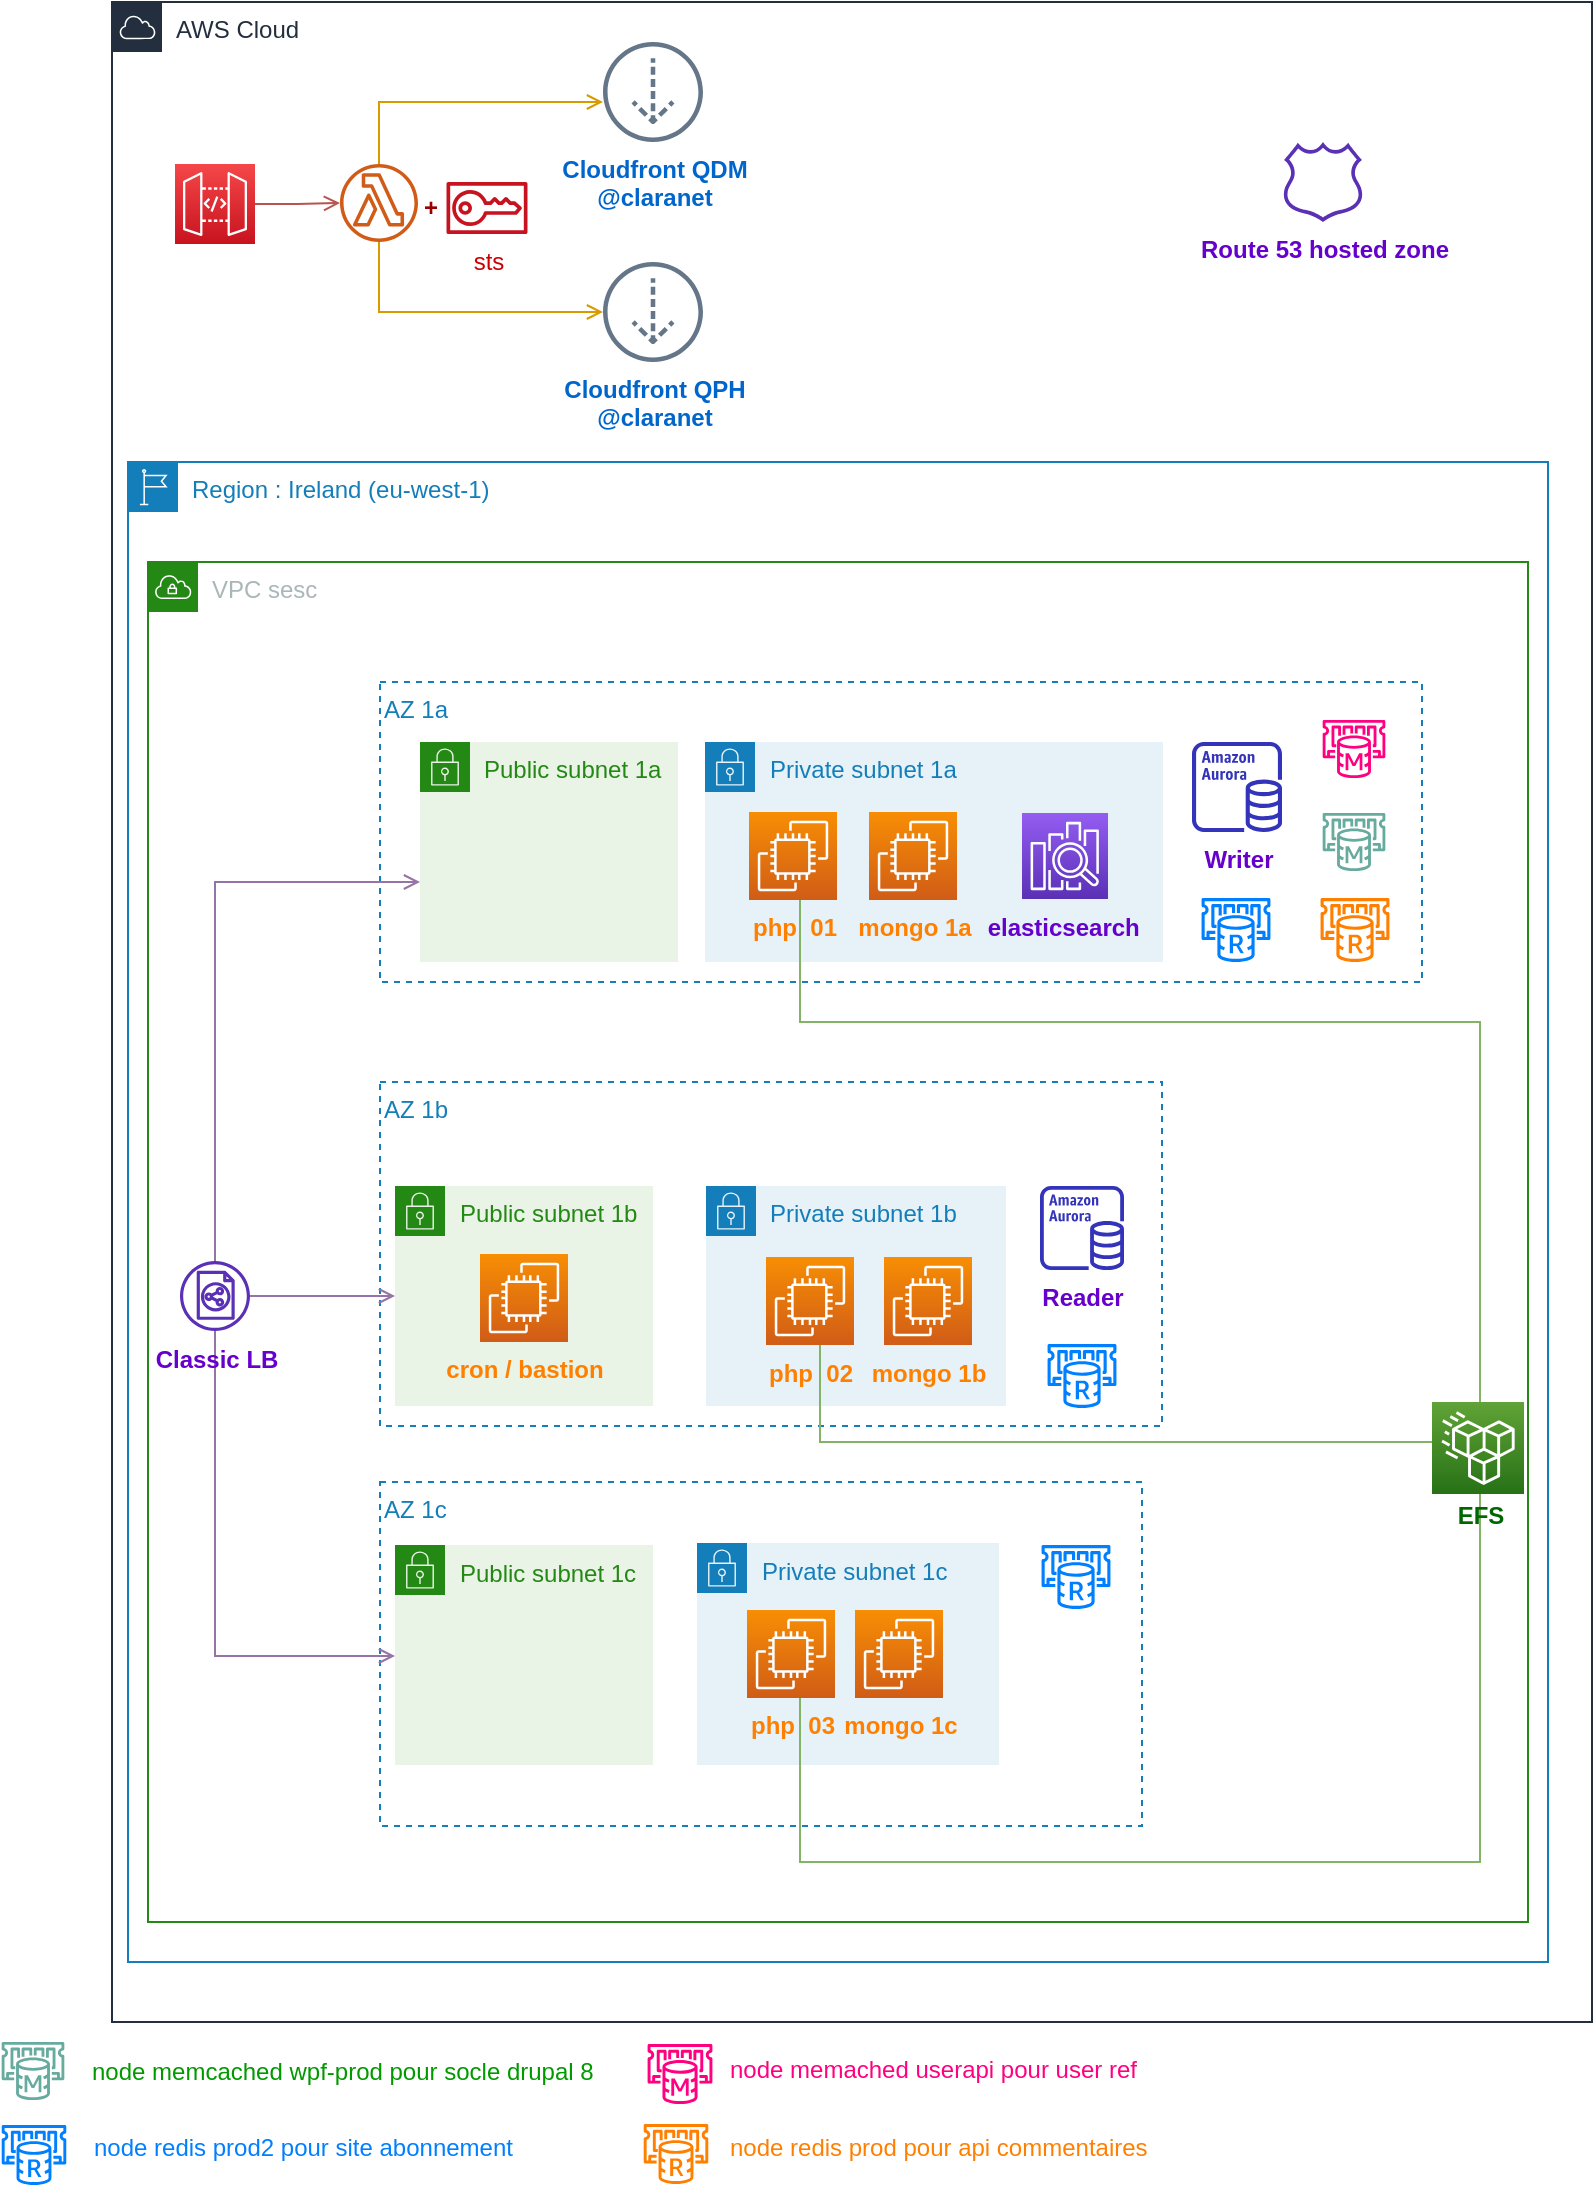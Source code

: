 <mxfile version="12.2.2" type="github" pages="1">
  <diagram id="4uRVFsyQm0KmxqMWwmNr" name="Page-1">
    <mxGraphModel dx="768" dy="412" grid="1" gridSize="10" guides="1" tooltips="1" connect="1" arrows="1" fold="1" page="1" pageScale="1" pageWidth="827" pageHeight="1169" math="0" shadow="0">
      <root>
        <mxCell id="0"/>
        <mxCell id="N2LqG0-nj7z7RjuAbN2V-1" value="region network" parent="0"/>
        <mxCell id="8aeaqcqeNkye2ldPFs5D-2" value="Region : Ireland (eu-west-1)" style="points=[[0,0],[0.25,0],[0.5,0],[0.75,0],[1,0],[1,0.25],[1,0.5],[1,0.75],[1,1],[0.75,1],[0.5,1],[0.25,1],[0,1],[0,0.75],[0,0.5],[0,0.25]];outlineConnect=0;gradientColor=none;html=1;whiteSpace=wrap;fontSize=12;fontStyle=0;shape=mxgraph.aws4.group;grIcon=mxgraph.aws4.group_region;strokeColor=#147EBA;fillColor=none;verticalAlign=top;align=left;spacingLeft=30;fontColor=#147EBA;dashed=0;" parent="N2LqG0-nj7z7RjuAbN2V-1" vertex="1">
          <mxGeometry x="84" y="250" width="710" height="750" as="geometry"/>
        </mxCell>
        <mxCell id="8aeaqcqeNkye2ldPFs5D-1" value="AWS Cloud" style="points=[[0,0],[0.25,0],[0.5,0],[0.75,0],[1,0],[1,0.25],[1,0.5],[1,0.75],[1,1],[0.75,1],[0.5,1],[0.25,1],[0,1],[0,0.75],[0,0.5],[0,0.25]];outlineConnect=0;gradientColor=none;html=1;whiteSpace=wrap;fontSize=12;fontStyle=0;shape=mxgraph.aws4.group;grIcon=mxgraph.aws4.group_aws_cloud;strokeColor=#232F3E;fillColor=none;verticalAlign=top;align=left;spacingLeft=30;fontColor=#232F3E;dashed=0;" parent="N2LqG0-nj7z7RjuAbN2V-1" vertex="1">
          <mxGeometry x="76" y="20" width="740" height="1010" as="geometry"/>
        </mxCell>
        <mxCell id="0vmh4POg4geOitYVOq-g-2" value="&lt;font color=&quot;#007fff&quot;&gt;node redis prod2 pour site abonnement&lt;/font&gt;" style="text;html=1;strokeColor=none;fillColor=none;align=left;verticalAlign=middle;whiteSpace=wrap;rounded=0;" vertex="1" parent="N2LqG0-nj7z7RjuAbN2V-1">
          <mxGeometry x="65" y="1082.5" width="230" height="20" as="geometry"/>
        </mxCell>
        <mxCell id="0vmh4POg4geOitYVOq-g-8" value="&lt;font color=&quot;#ff0080&quot;&gt;node memached userapi pour user ref&lt;/font&gt;" style="text;html=1;strokeColor=none;fillColor=none;align=left;verticalAlign=middle;whiteSpace=wrap;rounded=0;" vertex="1" parent="N2LqG0-nj7z7RjuAbN2V-1">
          <mxGeometry x="383" y="1044" width="237" height="20" as="geometry"/>
        </mxCell>
        <mxCell id="0vmh4POg4geOitYVOq-g-10" value="&lt;font color=&quot;#ff8000&quot;&gt;node redis prod pour api commentaires&lt;/font&gt;" style="text;html=1;strokeColor=none;fillColor=none;align=left;verticalAlign=middle;whiteSpace=wrap;rounded=0;" vertex="1" parent="N2LqG0-nj7z7RjuAbN2V-1">
          <mxGeometry x="383" y="1083" width="217" height="20" as="geometry"/>
        </mxCell>
        <mxCell id="1" value="vpc network" parent="0"/>
        <mxCell id="8aeaqcqeNkye2ldPFs5D-8" value="VPC sesc" style="points=[[0,0],[0.25,0],[0.5,0],[0.75,0],[1,0],[1,0.25],[1,0.5],[1,0.75],[1,1],[0.75,1],[0.5,1],[0.25,1],[0,1],[0,0.75],[0,0.5],[0,0.25]];outlineConnect=0;gradientColor=none;html=1;whiteSpace=wrap;fontSize=12;fontStyle=0;shape=mxgraph.aws4.group;grIcon=mxgraph.aws4.group_vpc;strokeColor=#248814;fillColor=none;verticalAlign=top;align=left;spacingLeft=30;fontColor=#AAB7B8;dashed=0;" parent="1" vertex="1">
          <mxGeometry x="94" y="300" width="690" height="680" as="geometry"/>
        </mxCell>
        <mxCell id="N2LqG0-nj7z7RjuAbN2V-2" value="network view" parent="0" visible="0"/>
        <mxCell id="8aeaqcqeNkye2ldPFs5D-28" value="" style="group" parent="N2LqG0-nj7z7RjuAbN2V-2" vertex="1" connectable="0">
          <mxGeometry x="180" y="330" width="588" height="490" as="geometry"/>
        </mxCell>
        <mxCell id="8aeaqcqeNkye2ldPFs5D-5" value="Availability Zone 1a" style="fillColor=none;strokeColor=#147EBA;dashed=1;verticalAlign=top;fontStyle=0;fontColor=#147EBA;" parent="8aeaqcqeNkye2ldPFs5D-28" vertex="1">
          <mxGeometry width="588" height="140" as="geometry"/>
        </mxCell>
        <mxCell id="8aeaqcqeNkye2ldPFs5D-10" value="Availability Zone 1b" style="fillColor=none;strokeColor=#147EBA;dashed=1;verticalAlign=top;fontStyle=0;fontColor=#147EBA;" parent="8aeaqcqeNkye2ldPFs5D-28" vertex="1">
          <mxGeometry y="180" width="588" height="140" as="geometry"/>
        </mxCell>
        <mxCell id="8aeaqcqeNkye2ldPFs5D-11" value="Availability Zone 1c" style="fillColor=none;strokeColor=#147EBA;dashed=1;verticalAlign=top;fontStyle=0;fontColor=#147EBA;" parent="8aeaqcqeNkye2ldPFs5D-28" vertex="1">
          <mxGeometry y="350" width="588" height="140" as="geometry"/>
        </mxCell>
        <mxCell id="8aeaqcqeNkye2ldPFs5D-12" value="Public subnet 1a&amp;nbsp;&lt;br&gt;&lt;br&gt;10.133.64.0/26" style="points=[[0,0],[0.25,0],[0.5,0],[0.75,0],[1,0],[1,0.25],[1,0.5],[1,0.75],[1,1],[0.75,1],[0.5,1],[0.25,1],[0,1],[0,0.75],[0,0.5],[0,0.25]];outlineConnect=0;gradientColor=none;html=1;whiteSpace=wrap;fontSize=12;fontStyle=0;shape=mxgraph.aws4.group;grIcon=mxgraph.aws4.group_security_group;grStroke=0;strokeColor=#248814;fillColor=#E9F3E6;verticalAlign=top;align=left;spacingLeft=30;fontColor=#248814;dashed=0;" parent="8aeaqcqeNkye2ldPFs5D-28" vertex="1">
          <mxGeometry x="18.667" y="13" width="214.667" height="115" as="geometry"/>
        </mxCell>
        <mxCell id="8aeaqcqeNkye2ldPFs5D-13" value="Public subnet 1b&lt;br&gt;&lt;br&gt;10.133.64.64/26" style="points=[[0,0],[0.25,0],[0.5,0],[0.75,0],[1,0],[1,0.25],[1,0.5],[1,0.75],[1,1],[0.75,1],[0.5,1],[0.25,1],[0,1],[0,0.75],[0,0.5],[0,0.25]];outlineConnect=0;gradientColor=none;html=1;whiteSpace=wrap;fontSize=12;fontStyle=0;shape=mxgraph.aws4.group;grIcon=mxgraph.aws4.group_security_group;grStroke=0;strokeColor=#248814;fillColor=#E9F3E6;verticalAlign=top;align=left;spacingLeft=30;fontColor=#248814;dashed=0;" parent="8aeaqcqeNkye2ldPFs5D-28" vertex="1">
          <mxGeometry x="18.667" y="193" width="214.667" height="115" as="geometry"/>
        </mxCell>
        <mxCell id="8aeaqcqeNkye2ldPFs5D-14" value="Public subnet 1c&lt;br&gt;&lt;br&gt;10.133.64.128/26" style="points=[[0,0],[0.25,0],[0.5,0],[0.75,0],[1,0],[1,0.25],[1,0.5],[1,0.75],[1,1],[0.75,1],[0.5,1],[0.25,1],[0,1],[0,0.75],[0,0.5],[0,0.25]];outlineConnect=0;gradientColor=none;html=1;whiteSpace=wrap;fontSize=12;fontStyle=0;shape=mxgraph.aws4.group;grIcon=mxgraph.aws4.group_security_group;grStroke=0;strokeColor=#248814;fillColor=#E9F3E6;verticalAlign=top;align=left;spacingLeft=30;fontColor=#248814;dashed=0;" parent="8aeaqcqeNkye2ldPFs5D-28" vertex="1">
          <mxGeometry x="18.667" y="363" width="214.667" height="115" as="geometry"/>
        </mxCell>
        <mxCell id="8aeaqcqeNkye2ldPFs5D-15" value="Private subnet 1a&lt;br&gt;&lt;br&gt;10.133.65.0/26&lt;br&gt;" style="points=[[0,0],[0.25,0],[0.5,0],[0.75,0],[1,0],[1,0.25],[1,0.5],[1,0.75],[1,1],[0.75,1],[0.5,1],[0.25,1],[0,1],[0,0.75],[0,0.5],[0,0.25]];outlineConnect=0;gradientColor=none;html=1;whiteSpace=wrap;fontSize=12;fontStyle=0;shape=mxgraph.aws4.group;grIcon=mxgraph.aws4.group_security_group;grStroke=0;strokeColor=#147EBA;fillColor=#E6F2F8;verticalAlign=top;align=left;spacingLeft=30;fontColor=#147EBA;dashed=0;" parent="8aeaqcqeNkye2ldPFs5D-28" vertex="1">
          <mxGeometry x="354.667" y="13" width="224" height="118" as="geometry"/>
        </mxCell>
        <mxCell id="8aeaqcqeNkye2ldPFs5D-16" value="Private subnet 1c&lt;br&gt;&lt;br&gt;10.133.65.128/26" style="points=[[0,0],[0.25,0],[0.5,0],[0.75,0],[1,0],[1,0.25],[1,0.5],[1,0.75],[1,1],[0.75,1],[0.5,1],[0.25,1],[0,1],[0,0.75],[0,0.5],[0,0.25]];outlineConnect=0;gradientColor=none;html=1;whiteSpace=wrap;fontSize=12;fontStyle=0;shape=mxgraph.aws4.group;grIcon=mxgraph.aws4.group_security_group;grStroke=0;strokeColor=#147EBA;fillColor=#E6F2F8;verticalAlign=top;align=left;spacingLeft=30;fontColor=#147EBA;dashed=0;" parent="8aeaqcqeNkye2ldPFs5D-28" vertex="1">
          <mxGeometry x="354.667" y="363" width="224" height="118" as="geometry"/>
        </mxCell>
        <mxCell id="8aeaqcqeNkye2ldPFs5D-17" value="Private subnet 1b&lt;br&gt;&lt;br&gt;10.133.65.64/26" style="points=[[0,0],[0.25,0],[0.5,0],[0.75,0],[1,0],[1,0.25],[1,0.5],[1,0.75],[1,1],[0.75,1],[0.5,1],[0.25,1],[0,1],[0,0.75],[0,0.5],[0,0.25]];outlineConnect=0;gradientColor=none;html=1;whiteSpace=wrap;fontSize=12;fontStyle=0;shape=mxgraph.aws4.group;grIcon=mxgraph.aws4.group_security_group;grStroke=0;strokeColor=#147EBA;fillColor=#E6F2F8;verticalAlign=top;align=left;spacingLeft=30;fontColor=#147EBA;dashed=0;" parent="8aeaqcqeNkye2ldPFs5D-28" vertex="1">
          <mxGeometry x="354.667" y="193" width="224" height="118" as="geometry"/>
        </mxCell>
        <mxCell id="8aeaqcqeNkye2ldPFs5D-21" value="&lt;font color=&quot;#7f00ff&quot;&gt;NAT Gateway&lt;/font&gt;" style="outlineConnect=0;fontColor=#232F3E;gradientColor=none;fillColor=#5A30B5;strokeColor=none;dashed=0;verticalLabelPosition=bottom;verticalAlign=top;align=center;html=1;fontSize=12;fontStyle=0;aspect=fixed;pointerEvents=1;shape=mxgraph.aws4.nat_gateway;" parent="8aeaqcqeNkye2ldPFs5D-28" vertex="1">
          <mxGeometry x="162.4" y="51.5" width="34.533" height="34.533" as="geometry"/>
        </mxCell>
        <mxCell id="8aeaqcqeNkye2ldPFs5D-25" value="&lt;font color=&quot;#7f00ff&quot;&gt;NAT Gateway&lt;/font&gt;" style="outlineConnect=0;fontColor=#232F3E;gradientColor=none;fillColor=#5A30B5;strokeColor=none;dashed=0;verticalLabelPosition=bottom;verticalAlign=top;align=center;html=1;fontSize=12;fontStyle=0;aspect=fixed;pointerEvents=1;shape=mxgraph.aws4.nat_gateway;" parent="8aeaqcqeNkye2ldPFs5D-28" vertex="1">
          <mxGeometry x="162.4" y="235" width="34.533" height="34.533" as="geometry"/>
        </mxCell>
        <mxCell id="8aeaqcqeNkye2ldPFs5D-26" value="&lt;font color=&quot;#7f00ff&quot;&gt;NAT Gateway&lt;/font&gt;" style="outlineConnect=0;fontColor=#232F3E;gradientColor=none;fillColor=#5A30B5;strokeColor=none;dashed=0;verticalLabelPosition=bottom;verticalAlign=top;align=center;html=1;fontSize=12;fontStyle=0;aspect=fixed;pointerEvents=1;shape=mxgraph.aws4.nat_gateway;" parent="8aeaqcqeNkye2ldPFs5D-28" vertex="1">
          <mxGeometry x="162.4" y="401.5" width="34.533" height="34.533" as="geometry"/>
        </mxCell>
        <mxCell id="8aeaqcqeNkye2ldPFs5D-22" value="&lt;font color=&quot;#6600cc&quot;&gt;router&lt;/font&gt;" style="outlineConnect=0;fontColor=#232F3E;gradientColor=none;fillColor=#5A30B5;strokeColor=none;dashed=0;verticalLabelPosition=bottom;verticalAlign=top;align=center;html=1;fontSize=12;fontStyle=0;aspect=fixed;pointerEvents=1;shape=mxgraph.aws4.customer_gateway;" parent="N2LqG0-nj7z7RjuAbN2V-2" vertex="1">
          <mxGeometry x="120" y="570" width="49" height="49" as="geometry"/>
        </mxCell>
        <mxCell id="N2LqG0-nj7z7RjuAbN2V-3" value="" style="group" parent="N2LqG0-nj7z7RjuAbN2V-2" vertex="1" connectable="0">
          <mxGeometry x="10" y="560" width="90" height="90" as="geometry"/>
        </mxCell>
        <mxCell id="8aeaqcqeNkye2ldPFs5D-32" value="" style="whiteSpace=wrap;html=1;aspect=fixed;labelBackgroundColor=none;labelBorderColor=none;strokeColor=none;" parent="N2LqG0-nj7z7RjuAbN2V-3" vertex="1">
          <mxGeometry width="90" height="90" as="geometry"/>
        </mxCell>
        <mxCell id="8aeaqcqeNkye2ldPFs5D-31" value="&lt;font color=&quot;#6600cc&quot;&gt;Internet Gateway&lt;/font&gt;" style="outlineConnect=0;fontColor=#232F3E;gradientColor=none;fillColor=#5A30B5;strokeColor=none;dashed=0;verticalLabelPosition=bottom;verticalAlign=top;align=center;html=1;fontSize=12;fontStyle=0;aspect=fixed;pointerEvents=1;shape=mxgraph.aws4.internet_gateway;labelBackgroundColor=none;" parent="N2LqG0-nj7z7RjuAbN2V-3" vertex="1">
          <mxGeometry x="19.219" y="9.375" width="51.562" height="51.562" as="geometry"/>
        </mxCell>
        <mxCell id="N2LqG0-nj7z7RjuAbN2V-4" value="drupal view" parent="0"/>
        <mxCell id="N2LqG0-nj7z7RjuAbN2V-36" value="" style="group" parent="N2LqG0-nj7z7RjuAbN2V-4" vertex="1" connectable="0">
          <mxGeometry x="217.5" y="612" width="129" height="110" as="geometry"/>
        </mxCell>
        <mxCell id="N2LqG0-nj7z7RjuAbN2V-10" value="Public subnet 1b&lt;br&gt;&lt;br&gt;" style="points=[[0,0],[0.25,0],[0.5,0],[0.75,0],[1,0],[1,0.25],[1,0.5],[1,0.75],[1,1],[0.75,1],[0.5,1],[0.25,1],[0,1],[0,0.75],[0,0.5],[0,0.25]];outlineConnect=0;gradientColor=none;html=1;whiteSpace=wrap;fontSize=12;fontStyle=0;shape=mxgraph.aws4.group;grIcon=mxgraph.aws4.group_security_group;grStroke=0;strokeColor=#248814;fillColor=#E9F3E6;verticalAlign=top;align=left;spacingLeft=30;fontColor=#248814;dashed=0;" parent="N2LqG0-nj7z7RjuAbN2V-36" vertex="1">
          <mxGeometry width="129" height="110" as="geometry"/>
        </mxCell>
        <mxCell id="N2LqG0-nj7z7RjuAbN2V-28" value="cron / bastion" style="outlineConnect=0;fontColor=#FF8000;gradientColor=#F78E04;gradientDirection=north;fillColor=#D05C17;strokeColor=#ffffff;dashed=0;verticalLabelPosition=bottom;verticalAlign=top;align=center;html=1;fontSize=12;fontStyle=1;aspect=fixed;shape=mxgraph.aws4.resourceIcon;resIcon=mxgraph.aws4.ec2;labelBackgroundColor=none;" parent="N2LqG0-nj7z7RjuAbN2V-36" vertex="1">
          <mxGeometry x="42.5" y="34" width="44" height="44" as="geometry"/>
        </mxCell>
        <mxCell id="N2LqG0-nj7z7RjuAbN2V-12" value="Private subnet 1a" style="points=[[0,0],[0.25,0],[0.5,0],[0.75,0],[1,0],[1,0.25],[1,0.5],[1,0.75],[1,1],[0.75,1],[0.5,1],[0.25,1],[0,1],[0,0.75],[0,0.5],[0,0.25]];outlineConnect=0;gradientColor=none;html=1;whiteSpace=wrap;fontSize=12;fontStyle=0;shape=mxgraph.aws4.group;grIcon=mxgraph.aws4.group_security_group;grStroke=0;strokeColor=#147EBA;fillColor=#E6F2F8;verticalAlign=top;align=left;spacingLeft=30;fontColor=#147EBA;dashed=0;" parent="N2LqG0-nj7z7RjuAbN2V-4" vertex="1">
          <mxGeometry x="372.5" y="390" width="229" height="110" as="geometry"/>
        </mxCell>
        <mxCell id="N2LqG0-nj7z7RjuAbN2V-6" value="AZ 1a" style="fillColor=none;strokeColor=#147EBA;dashed=1;verticalAlign=top;fontStyle=0;fontColor=#147EBA;align=left;" parent="N2LqG0-nj7z7RjuAbN2V-4" vertex="1">
          <mxGeometry x="210" y="360" width="521" height="150" as="geometry"/>
        </mxCell>
        <mxCell id="N2LqG0-nj7z7RjuAbN2V-44" style="edgeStyle=orthogonalEdgeStyle;rounded=0;orthogonalLoop=1;jettySize=auto;html=1;fontColor=#FF8000;strokeColor=#82b366;strokeWidth=1;endArrow=none;endFill=0;fillColor=#d5e8d4;" parent="N2LqG0-nj7z7RjuAbN2V-4" source="N2LqG0-nj7z7RjuAbN2V-39" target="N2LqG0-nj7z7RjuAbN2V-19" edge="1">
          <mxGeometry relative="1" as="geometry">
            <Array as="points">
              <mxPoint x="760" y="530"/>
              <mxPoint x="420" y="530"/>
            </Array>
          </mxGeometry>
        </mxCell>
        <mxCell id="N2LqG0-nj7z7RjuAbN2V-8" value="AZ 1c" style="fillColor=none;strokeColor=#147EBA;dashed=1;verticalAlign=top;fontStyle=0;fontColor=#147EBA;align=left;" parent="N2LqG0-nj7z7RjuAbN2V-4" vertex="1">
          <mxGeometry x="210" y="760" width="381" height="172" as="geometry"/>
        </mxCell>
        <mxCell id="N2LqG0-nj7z7RjuAbN2V-7" value="AZ 1b" style="fillColor=none;strokeColor=#147EBA;dashed=1;verticalAlign=top;fontStyle=0;fontColor=#147EBA;align=left;" parent="N2LqG0-nj7z7RjuAbN2V-4" vertex="1">
          <mxGeometry x="210" y="560" width="391" height="172" as="geometry"/>
        </mxCell>
        <mxCell id="N2LqG0-nj7z7RjuAbN2V-32" value="Public subnet 1a&lt;br&gt;" style="points=[[0,0],[0.25,0],[0.5,0],[0.75,0],[1,0],[1,0.25],[1,0.5],[1,0.75],[1,1],[0.75,1],[0.5,1],[0.25,1],[0,1],[0,0.75],[0,0.5],[0,0.25]];outlineConnect=0;gradientColor=none;html=1;whiteSpace=wrap;fontSize=12;fontStyle=0;shape=mxgraph.aws4.group;grIcon=mxgraph.aws4.group_security_group;grStroke=0;strokeColor=#248814;fillColor=#E9F3E6;verticalAlign=top;align=left;spacingLeft=30;fontColor=#248814;dashed=0;" parent="N2LqG0-nj7z7RjuAbN2V-4" vertex="1">
          <mxGeometry x="230" y="390" width="129" height="110" as="geometry"/>
        </mxCell>
        <mxCell id="N2LqG0-nj7z7RjuAbN2V-33" value="Public subnet 1c" style="points=[[0,0],[0.25,0],[0.5,0],[0.75,0],[1,0],[1,0.25],[1,0.5],[1,0.75],[1,1],[0.75,1],[0.5,1],[0.25,1],[0,1],[0,0.75],[0,0.5],[0,0.25]];outlineConnect=0;gradientColor=none;html=1;whiteSpace=wrap;fontSize=12;fontStyle=0;shape=mxgraph.aws4.group;grIcon=mxgraph.aws4.group_security_group;grStroke=0;strokeColor=#248814;fillColor=#E9F3E6;verticalAlign=top;align=left;spacingLeft=30;fontColor=#248814;dashed=0;" parent="N2LqG0-nj7z7RjuAbN2V-4" vertex="1">
          <mxGeometry x="217.5" y="791.5" width="129" height="110" as="geometry"/>
        </mxCell>
        <mxCell id="N2LqG0-nj7z7RjuAbN2V-34" value="" style="group" parent="N2LqG0-nj7z7RjuAbN2V-4" vertex="1" connectable="0">
          <mxGeometry x="373" y="612" width="150" height="110" as="geometry"/>
        </mxCell>
        <mxCell id="N2LqG0-nj7z7RjuAbN2V-14" value="Private subnet 1b&lt;br&gt;" style="points=[[0,0],[0.25,0],[0.5,0],[0.75,0],[1,0],[1,0.25],[1,0.5],[1,0.75],[1,1],[0.75,1],[0.5,1],[0.25,1],[0,1],[0,0.75],[0,0.5],[0,0.25]];outlineConnect=0;gradientColor=none;html=1;whiteSpace=wrap;fontSize=12;fontStyle=0;shape=mxgraph.aws4.group;grIcon=mxgraph.aws4.group_security_group;grStroke=0;strokeColor=#147EBA;fillColor=#E6F2F8;verticalAlign=top;align=left;spacingLeft=30;fontColor=#147EBA;dashed=0;" parent="N2LqG0-nj7z7RjuAbN2V-34" vertex="1">
          <mxGeometry width="150" height="110" as="geometry"/>
        </mxCell>
        <mxCell id="N2LqG0-nj7z7RjuAbN2V-20" value="php&amp;nbsp; 02" style="outlineConnect=0;fontColor=#FF8000;gradientColor=#F78E04;gradientDirection=north;fillColor=#D05C17;strokeColor=#ffffff;dashed=0;verticalLabelPosition=bottom;verticalAlign=top;align=center;html=1;fontSize=12;fontStyle=1;aspect=fixed;shape=mxgraph.aws4.resourceIcon;resIcon=mxgraph.aws4.ec2;labelBackgroundColor=none;" parent="N2LqG0-nj7z7RjuAbN2V-34" vertex="1">
          <mxGeometry x="30" y="35.5" width="44" height="44" as="geometry"/>
        </mxCell>
        <mxCell id="N2LqG0-nj7z7RjuAbN2V-27" value="mongo 1b" style="outlineConnect=0;fontColor=#FF8000;gradientColor=#F78E04;gradientDirection=north;fillColor=#D05C17;strokeColor=#ffffff;dashed=0;verticalLabelPosition=bottom;verticalAlign=top;align=center;html=1;fontSize=12;fontStyle=1;aspect=fixed;shape=mxgraph.aws4.resourceIcon;resIcon=mxgraph.aws4.ec2;labelBackgroundColor=none;" parent="N2LqG0-nj7z7RjuAbN2V-34" vertex="1">
          <mxGeometry x="89" y="35.5" width="44" height="44" as="geometry"/>
        </mxCell>
        <mxCell id="N2LqG0-nj7z7RjuAbN2V-35" value="" style="group" parent="N2LqG0-nj7z7RjuAbN2V-4" vertex="1" connectable="0">
          <mxGeometry x="368.5" y="790.5" width="151" height="111" as="geometry"/>
        </mxCell>
        <mxCell id="N2LqG0-nj7z7RjuAbN2V-13" value="Private subnet 1c" style="points=[[0,0],[0.25,0],[0.5,0],[0.75,0],[1,0],[1,0.25],[1,0.5],[1,0.75],[1,1],[0.75,1],[0.5,1],[0.25,1],[0,1],[0,0.75],[0,0.5],[0,0.25]];outlineConnect=0;gradientColor=none;html=1;whiteSpace=wrap;fontSize=12;fontStyle=0;shape=mxgraph.aws4.group;grIcon=mxgraph.aws4.group_security_group;grStroke=0;strokeColor=#147EBA;fillColor=#E6F2F8;verticalAlign=top;align=left;spacingLeft=30;fontColor=#147EBA;dashed=0;" parent="N2LqG0-nj7z7RjuAbN2V-35" vertex="1">
          <mxGeometry width="151" height="111" as="geometry"/>
        </mxCell>
        <mxCell id="N2LqG0-nj7z7RjuAbN2V-18" value="php&amp;nbsp; 03" style="outlineConnect=0;fontColor=#FF8000;gradientColor=#F78E04;gradientDirection=north;fillColor=#D05C17;strokeColor=#ffffff;dashed=0;verticalLabelPosition=bottom;verticalAlign=top;align=center;html=1;fontSize=12;fontStyle=1;aspect=fixed;shape=mxgraph.aws4.resourceIcon;resIcon=mxgraph.aws4.ec2;labelBackgroundColor=none;" parent="N2LqG0-nj7z7RjuAbN2V-35" vertex="1">
          <mxGeometry x="25" y="33.5" width="44" height="44" as="geometry"/>
        </mxCell>
        <mxCell id="N2LqG0-nj7z7RjuAbN2V-26" value="mongo 1c" style="outlineConnect=0;fontColor=#FF8000;gradientColor=#F78E04;gradientDirection=north;fillColor=#D05C17;strokeColor=#ffffff;dashed=0;verticalLabelPosition=bottom;verticalAlign=top;align=center;html=1;fontSize=12;fontStyle=1;aspect=fixed;shape=mxgraph.aws4.resourceIcon;resIcon=mxgraph.aws4.ec2;labelBackgroundColor=none;" parent="N2LqG0-nj7z7RjuAbN2V-35" vertex="1">
          <mxGeometry x="79" y="33.5" width="44" height="44" as="geometry"/>
        </mxCell>
        <mxCell id="N2LqG0-nj7z7RjuAbN2V-37" value="&lt;font color=&quot;#6600cc&quot;&gt;&lt;b&gt;Writer&lt;/b&gt;&lt;/font&gt;" style="outlineConnect=0;fontColor=#232F3E;gradientColor=none;fillColor=#3334B9;strokeColor=none;dashed=0;verticalLabelPosition=bottom;verticalAlign=top;align=center;html=1;fontSize=12;fontStyle=0;aspect=fixed;pointerEvents=1;shape=mxgraph.aws4.aurora_instance;labelBackgroundColor=none;" parent="N2LqG0-nj7z7RjuAbN2V-4" vertex="1">
          <mxGeometry x="616" y="390" width="45" height="45" as="geometry"/>
        </mxCell>
        <mxCell id="N2LqG0-nj7z7RjuAbN2V-38" value="&lt;font color=&quot;#6600cc&quot;&gt;&lt;b&gt;Reader&lt;/b&gt;&lt;/font&gt;" style="outlineConnect=0;fontColor=#232F3E;gradientColor=none;fillColor=#3334B9;strokeColor=none;dashed=0;verticalLabelPosition=bottom;verticalAlign=top;align=center;html=1;fontSize=12;fontStyle=0;aspect=fixed;pointerEvents=1;shape=mxgraph.aws4.aurora_instance;labelBackgroundColor=none;" parent="N2LqG0-nj7z7RjuAbN2V-4" vertex="1">
          <mxGeometry x="540" y="612" width="42" height="42" as="geometry"/>
        </mxCell>
        <mxCell id="N2LqG0-nj7z7RjuAbN2V-45" style="edgeStyle=orthogonalEdgeStyle;rounded=0;orthogonalLoop=1;jettySize=auto;html=1;fontColor=#FF8000;fillColor=#d5e8d4;strokeColor=#82b366;endArrow=none;endFill=0;" parent="N2LqG0-nj7z7RjuAbN2V-4" source="N2LqG0-nj7z7RjuAbN2V-39" target="N2LqG0-nj7z7RjuAbN2V-20" edge="1">
          <mxGeometry relative="1" as="geometry">
            <Array as="points">
              <mxPoint x="430" y="740"/>
            </Array>
          </mxGeometry>
        </mxCell>
        <mxCell id="N2LqG0-nj7z7RjuAbN2V-46" style="edgeStyle=orthogonalEdgeStyle;rounded=0;orthogonalLoop=1;jettySize=auto;html=1;fontColor=#FF8000;fillColor=#d5e8d4;strokeColor=#82b366;endArrow=none;endFill=0;" parent="N2LqG0-nj7z7RjuAbN2V-4" source="N2LqG0-nj7z7RjuAbN2V-39" target="N2LqG0-nj7z7RjuAbN2V-18" edge="1">
          <mxGeometry relative="1" as="geometry">
            <Array as="points">
              <mxPoint x="760" y="950"/>
              <mxPoint x="420" y="950"/>
            </Array>
          </mxGeometry>
        </mxCell>
        <mxCell id="N2LqG0-nj7z7RjuAbN2V-39" value="&lt;font color=&quot;#006600&quot;&gt;&lt;b&gt;EFS&lt;/b&gt;&lt;/font&gt;" style="outlineConnect=0;fontColor=#232F3E;gradientColor=#60A337;gradientDirection=north;fillColor=#277116;strokeColor=#ffffff;dashed=0;verticalLabelPosition=bottom;verticalAlign=top;align=center;html=1;fontSize=12;fontStyle=0;aspect=fixed;shape=mxgraph.aws4.resourceIcon;resIcon=mxgraph.aws4.elastic_file_system;labelBackgroundColor=none;" parent="N2LqG0-nj7z7RjuAbN2V-4" vertex="1">
          <mxGeometry x="740" y="723" width="40" height="40" as="geometry"/>
        </mxCell>
        <mxCell id="N2LqG0-nj7z7RjuAbN2V-29" value="&lt;font color=&quot;#6600cc&quot;&gt;&lt;b&gt;elasticsearch&amp;nbsp;&lt;/b&gt;&lt;/font&gt;" style="outlineConnect=0;fontColor=#232F3E;gradientColor=#945DF2;gradientDirection=north;fillColor=#5A30B5;strokeColor=#ffffff;dashed=0;verticalLabelPosition=bottom;verticalAlign=top;align=center;html=1;fontSize=12;fontStyle=0;aspect=fixed;shape=mxgraph.aws4.resourceIcon;resIcon=mxgraph.aws4.elasticsearch_service;labelBackgroundColor=none;" parent="N2LqG0-nj7z7RjuAbN2V-4" vertex="1">
          <mxGeometry x="531" y="425.5" width="43" height="43" as="geometry"/>
        </mxCell>
        <mxCell id="N2LqG0-nj7z7RjuAbN2V-23" value="mongo 1a" style="outlineConnect=0;fontColor=#FF8000;gradientColor=#F78E04;gradientDirection=north;fillColor=#D05C17;strokeColor=#ffffff;dashed=0;verticalLabelPosition=bottom;verticalAlign=top;align=center;html=1;fontSize=12;fontStyle=1;aspect=fixed;shape=mxgraph.aws4.resourceIcon;resIcon=mxgraph.aws4.ec2;labelBackgroundColor=none;" parent="N2LqG0-nj7z7RjuAbN2V-4" vertex="1">
          <mxGeometry x="454.5" y="425" width="44" height="44" as="geometry"/>
        </mxCell>
        <mxCell id="N2LqG0-nj7z7RjuAbN2V-19" value="php&amp;nbsp; 01" style="outlineConnect=0;fontColor=#FF8000;gradientColor=#F78E04;gradientDirection=north;fillColor=#D05C17;strokeColor=#ffffff;dashed=0;verticalLabelPosition=bottom;verticalAlign=top;align=center;html=1;fontSize=12;fontStyle=1;aspect=fixed;shape=mxgraph.aws4.resourceIcon;resIcon=mxgraph.aws4.ec2;labelBackgroundColor=none;horizontal=1;" parent="N2LqG0-nj7z7RjuAbN2V-4" vertex="1">
          <mxGeometry x="394.5" y="425" width="44" height="44" as="geometry"/>
        </mxCell>
        <mxCell id="N2LqG0-nj7z7RjuAbN2V-52" style="edgeStyle=orthogonalEdgeStyle;rounded=0;orthogonalLoop=1;jettySize=auto;html=1;endArrow=open;endFill=0;strokeColor=#9673a6;strokeWidth=1;fontColor=#FF8000;fillColor=#e1d5e7;" parent="N2LqG0-nj7z7RjuAbN2V-4" source="N2LqG0-nj7z7RjuAbN2V-49" target="N2LqG0-nj7z7RjuAbN2V-33" edge="1">
          <mxGeometry relative="1" as="geometry">
            <Array as="points">
              <mxPoint x="128" y="847"/>
            </Array>
          </mxGeometry>
        </mxCell>
        <mxCell id="N2LqG0-nj7z7RjuAbN2V-49" value="&lt;font color=&quot;#6600cc&quot;&gt;&lt;b&gt;Classic LB&lt;/b&gt;&lt;/font&gt;" style="outlineConnect=0;fontColor=#232F3E;gradientColor=none;fillColor=#5A30B5;strokeColor=none;dashed=0;verticalLabelPosition=bottom;verticalAlign=top;align=center;html=1;fontSize=12;fontStyle=0;aspect=fixed;pointerEvents=1;shape=mxgraph.aws4.classic_load_balancer;labelBackgroundColor=none;" parent="N2LqG0-nj7z7RjuAbN2V-4" vertex="1">
          <mxGeometry x="110" y="649.5" width="35" height="35" as="geometry"/>
        </mxCell>
        <mxCell id="N2LqG0-nj7z7RjuAbN2V-50" value="" style="edgeStyle=orthogonalEdgeStyle;html=1;endArrow=open;elbow=vertical;startArrow=none;endFill=0;strokeColor=#9673a6;rounded=0;fontColor=#FF8000;fillColor=#e1d5e7;" parent="N2LqG0-nj7z7RjuAbN2V-4" source="N2LqG0-nj7z7RjuAbN2V-49" target="N2LqG0-nj7z7RjuAbN2V-32" edge="1">
          <mxGeometry width="100" relative="1" as="geometry">
            <mxPoint x="120" y="550" as="sourcePoint"/>
            <mxPoint x="220" y="550" as="targetPoint"/>
            <Array as="points">
              <mxPoint x="128" y="460"/>
            </Array>
          </mxGeometry>
        </mxCell>
        <mxCell id="N2LqG0-nj7z7RjuAbN2V-51" value="" style="edgeStyle=orthogonalEdgeStyle;rounded=0;orthogonalLoop=1;jettySize=auto;html=1;endArrow=open;endFill=0;strokeColor=#9673a6;strokeWidth=1;fontColor=#FF8000;fillColor=#e1d5e7;" parent="N2LqG0-nj7z7RjuAbN2V-4" source="N2LqG0-nj7z7RjuAbN2V-49" target="N2LqG0-nj7z7RjuAbN2V-10" edge="1">
          <mxGeometry relative="1" as="geometry"/>
        </mxCell>
        <mxCell id="N2LqG0-nj7z7RjuAbN2V-55" value="" style="outlineConnect=0;fontColor=#232F3E;gradientColor=#60A337;gradientDirection=north;fillColor=#277116;strokeColor=#ffffff;dashed=0;verticalLabelPosition=bottom;verticalAlign=top;align=center;html=1;fontSize=12;fontStyle=0;aspect=fixed;shape=mxgraph.aws4.resourceIcon;resIcon=mxgraph.aws4.efs_standard;labelBackgroundColor=none;" parent="N2LqG0-nj7z7RjuAbN2V-4" vertex="1">
          <mxGeometry x="736" y="720" width="46" height="46" as="geometry"/>
        </mxCell>
        <mxCell id="N2LqG0-nj7z7RjuAbN2V-58" value="" style="outlineConnect=0;fontColor=#232F3E;gradientColor=none;fillColor=#007FFF;strokeColor=none;dashed=0;verticalLabelPosition=bottom;verticalAlign=top;align=center;html=1;fontSize=12;fontStyle=0;aspect=fixed;pointerEvents=1;shape=mxgraph.aws4.elasticache_for_redis;labelBackgroundColor=none;" parent="N2LqG0-nj7z7RjuAbN2V-4" vertex="1">
          <mxGeometry x="620" y="468" width="36" height="32" as="geometry"/>
        </mxCell>
        <mxCell id="N2LqG0-nj7z7RjuAbN2V-62" value="" style="outlineConnect=0;fontColor=#232F3E;gradientColor=none;fillColor=#FF8000;strokeColor=none;dashed=0;verticalLabelPosition=bottom;verticalAlign=top;align=center;html=1;fontSize=12;fontStyle=0;aspect=fixed;pointerEvents=1;shape=mxgraph.aws4.elasticache_for_redis;labelBackgroundColor=none;" parent="N2LqG0-nj7z7RjuAbN2V-4" vertex="1">
          <mxGeometry x="679.5" y="468" width="36" height="32" as="geometry"/>
        </mxCell>
        <mxCell id="N2LqG0-nj7z7RjuAbN2V-59" value="" style="outlineConnect=0;fontColor=#232F3E;gradientColor=none;fillColor=#FF0080;strokeColor=none;dashed=0;verticalLabelPosition=bottom;verticalAlign=top;align=center;html=1;fontSize=12;fontStyle=0;aspect=fixed;pointerEvents=1;shape=mxgraph.aws4.elasticache_for_memcached;labelBackgroundColor=none;" parent="N2LqG0-nj7z7RjuAbN2V-4" vertex="1">
          <mxGeometry x="680.5" y="379" width="33" height="29" as="geometry"/>
        </mxCell>
        <mxCell id="N2LqG0-nj7z7RjuAbN2V-60" value="" style="outlineConnect=0;fontColor=#232F3E;gradientColor=none;fillColor=#007FFF;strokeColor=none;dashed=0;verticalLabelPosition=bottom;verticalAlign=top;align=center;html=1;fontSize=12;fontStyle=0;aspect=fixed;pointerEvents=1;shape=mxgraph.aws4.elasticache_for_redis;labelBackgroundColor=none;" parent="N2LqG0-nj7z7RjuAbN2V-4" vertex="1">
          <mxGeometry x="543" y="691" width="36" height="32" as="geometry"/>
        </mxCell>
        <mxCell id="N2LqG0-nj7z7RjuAbN2V-61" value="" style="outlineConnect=0;fontColor=#232F3E;gradientColor=none;fillColor=#007FFF;strokeColor=none;dashed=0;verticalLabelPosition=bottom;verticalAlign=top;align=center;html=1;fontSize=12;fontStyle=0;aspect=fixed;pointerEvents=1;shape=mxgraph.aws4.elasticache_for_redis;labelBackgroundColor=none;" parent="N2LqG0-nj7z7RjuAbN2V-4" vertex="1">
          <mxGeometry x="540" y="791.5" width="36" height="32" as="geometry"/>
        </mxCell>
        <mxCell id="N2LqG0-nj7z7RjuAbN2V-64" value="" style="outlineConnect=0;fontColor=#232F3E;gradientColor=none;fillColor=#67AB9F;strokeColor=none;dashed=0;verticalLabelPosition=bottom;verticalAlign=top;align=center;html=1;fontSize=12;fontStyle=0;aspect=fixed;pointerEvents=1;shape=mxgraph.aws4.elasticache_for_memcached;labelBackgroundColor=none;" parent="N2LqG0-nj7z7RjuAbN2V-4" vertex="1">
          <mxGeometry x="680.5" y="425.5" width="33" height="29" as="geometry"/>
        </mxCell>
        <mxCell id="N2LqG0-nj7z7RjuAbN2V-53" value="&lt;font&gt;&lt;b&gt;Cloudfront QDM &lt;br&gt;@claranet&lt;/b&gt;&lt;/font&gt;" style="outlineConnect=0;fontColor=#0066CC;fillColor=#647687;strokeColor=#314354;dashed=0;verticalLabelPosition=bottom;verticalAlign=top;align=center;html=1;fontSize=12;fontStyle=0;aspect=fixed;pointerEvents=1;shape=mxgraph.aws4.download_distribution;labelBackgroundColor=none;" parent="N2LqG0-nj7z7RjuAbN2V-4" vertex="1">
          <mxGeometry x="321.5" y="40" width="50" height="50" as="geometry"/>
        </mxCell>
        <mxCell id="N2LqG0-nj7z7RjuAbN2V-54" value="&lt;font&gt;&lt;b&gt;Cloudfront QPH&lt;br&gt;@claranet&lt;br&gt;&lt;/b&gt;&lt;/font&gt;" style="outlineConnect=0;fontColor=#0066CC;fillColor=#647687;strokeColor=#314354;dashed=0;verticalLabelPosition=bottom;verticalAlign=top;align=center;html=1;fontSize=12;fontStyle=0;aspect=fixed;pointerEvents=1;shape=mxgraph.aws4.download_distribution;labelBackgroundColor=none;" parent="N2LqG0-nj7z7RjuAbN2V-4" vertex="1">
          <mxGeometry x="321.5" y="150" width="50" height="50" as="geometry"/>
        </mxCell>
        <mxCell id="N2LqG0-nj7z7RjuAbN2V-56" value="&lt;font color=&quot;#6600cc&quot;&gt;&lt;b&gt;Route 53 hosted zone&lt;/b&gt;&lt;/font&gt;" style="outlineConnect=0;fontColor=#232F3E;gradientColor=none;fillColor=#5A30B5;strokeColor=none;dashed=0;verticalLabelPosition=bottom;verticalAlign=top;align=center;html=1;fontSize=12;fontStyle=0;aspect=fixed;pointerEvents=1;shape=mxgraph.aws4.hosted_zone;labelBackgroundColor=none;" parent="N2LqG0-nj7z7RjuAbN2V-4" vertex="1">
          <mxGeometry x="661" y="90" width="41" height="40" as="geometry"/>
        </mxCell>
        <mxCell id="N2LqG0-nj7z7RjuAbN2V-67" style="edgeStyle=orthogonalEdgeStyle;rounded=0;orthogonalLoop=1;jettySize=auto;html=1;endArrow=open;endFill=0;strokeColor=#d79b00;strokeWidth=1;fontColor=#FF8000;fillColor=#ffe6cc;" parent="N2LqG0-nj7z7RjuAbN2V-4" source="N2LqG0-nj7z7RjuAbN2V-65" target="N2LqG0-nj7z7RjuAbN2V-53" edge="1">
          <mxGeometry relative="1" as="geometry">
            <Array as="points">
              <mxPoint x="210" y="70"/>
            </Array>
          </mxGeometry>
        </mxCell>
        <mxCell id="N2LqG0-nj7z7RjuAbN2V-68" style="edgeStyle=orthogonalEdgeStyle;rounded=0;orthogonalLoop=1;jettySize=auto;html=1;endArrow=open;endFill=0;strokeColor=#d79b00;strokeWidth=1;fontColor=#FF8000;fillColor=#ffe6cc;" parent="N2LqG0-nj7z7RjuAbN2V-4" source="N2LqG0-nj7z7RjuAbN2V-65" target="N2LqG0-nj7z7RjuAbN2V-54" edge="1">
          <mxGeometry relative="1" as="geometry">
            <Array as="points">
              <mxPoint x="210" y="175"/>
            </Array>
          </mxGeometry>
        </mxCell>
        <mxCell id="N2LqG0-nj7z7RjuAbN2V-65" value="" style="outlineConnect=0;fontColor=#232F3E;gradientColor=none;fillColor=#D05C17;strokeColor=none;dashed=0;verticalLabelPosition=bottom;verticalAlign=top;align=center;html=1;fontSize=12;fontStyle=0;aspect=fixed;pointerEvents=1;shape=mxgraph.aws4.lambda_function;labelBackgroundColor=none;" parent="N2LqG0-nj7z7RjuAbN2V-4" vertex="1">
          <mxGeometry x="190" y="101" width="39" height="39" as="geometry"/>
        </mxCell>
        <mxCell id="N2LqG0-nj7z7RjuAbN2V-69" style="edgeStyle=orthogonalEdgeStyle;rounded=0;orthogonalLoop=1;jettySize=auto;html=1;endArrow=open;endFill=0;strokeColor=#b85450;strokeWidth=1;fontColor=#FF8000;fillColor=#f8cecc;" parent="N2LqG0-nj7z7RjuAbN2V-4" source="N2LqG0-nj7z7RjuAbN2V-66" target="N2LqG0-nj7z7RjuAbN2V-65" edge="1">
          <mxGeometry relative="1" as="geometry"/>
        </mxCell>
        <mxCell id="N2LqG0-nj7z7RjuAbN2V-66" value="" style="outlineConnect=0;fontColor=#232F3E;gradientColor=#F54749;gradientDirection=north;fillColor=#C7131F;strokeColor=#ffffff;dashed=0;verticalLabelPosition=bottom;verticalAlign=top;align=center;html=1;fontSize=12;fontStyle=0;aspect=fixed;shape=mxgraph.aws4.resourceIcon;resIcon=mxgraph.aws4.api_gateway;labelBackgroundColor=none;" parent="N2LqG0-nj7z7RjuAbN2V-4" vertex="1">
          <mxGeometry x="107.5" y="101" width="40" height="40" as="geometry"/>
        </mxCell>
        <mxCell id="N2LqG0-nj7z7RjuAbN2V-70" value="" style="outlineConnect=0;fontColor=#232F3E;gradientColor=none;fillColor=#67AB9F;strokeColor=none;dashed=0;verticalLabelPosition=bottom;verticalAlign=top;align=center;html=1;fontSize=12;fontStyle=0;aspect=fixed;pointerEvents=1;shape=mxgraph.aws4.elasticache_for_memcached;labelBackgroundColor=none;" parent="N2LqG0-nj7z7RjuAbN2V-4" vertex="1">
          <mxGeometry x="20" y="1040" width="33" height="29" as="geometry"/>
        </mxCell>
        <mxCell id="N2LqG0-nj7z7RjuAbN2V-71" value="node memcached wpf-prod pour socle drupal 8" style="text;html=1;align=left;verticalAlign=middle;whiteSpace=wrap;rounded=0;labelBackgroundColor=none;fontColor=#009900;" parent="N2LqG0-nj7z7RjuAbN2V-4" vertex="1">
          <mxGeometry x="64" y="1044.5" width="268" height="20" as="geometry"/>
        </mxCell>
        <mxCell id="N2LqG0-nj7z7RjuAbN2V-74" value="&lt;font color=&quot;#cc0000&quot;&gt;sts&lt;/font&gt;" style="outlineConnect=0;fontColor=#232F3E;gradientColor=none;fillColor=#C7131F;strokeColor=none;dashed=0;verticalLabelPosition=bottom;verticalAlign=top;align=center;html=1;fontSize=12;fontStyle=0;aspect=fixed;pointerEvents=1;shape=mxgraph.aws4.sts;labelBackgroundColor=none;" parent="N2LqG0-nj7z7RjuAbN2V-4" vertex="1">
          <mxGeometry x="243" y="110" width="41" height="26" as="geometry"/>
        </mxCell>
        <mxCell id="N2LqG0-nj7z7RjuAbN2V-75" value="+" style="text;html=1;resizable=0;autosize=1;align=center;verticalAlign=middle;points=[];fillColor=none;strokeColor=none;rounded=0;labelBackgroundColor=none;fontColor=#990000;fontStyle=1" parent="N2LqG0-nj7z7RjuAbN2V-4" vertex="1">
          <mxGeometry x="225" y="113" width="20" height="20" as="geometry"/>
        </mxCell>
        <mxCell id="0vmh4POg4geOitYVOq-g-1" value="" style="outlineConnect=0;fontColor=#232F3E;gradientColor=none;fillColor=#007FFF;strokeColor=none;dashed=0;verticalLabelPosition=bottom;verticalAlign=top;align=center;html=1;fontSize=12;fontStyle=0;aspect=fixed;pointerEvents=1;shape=mxgraph.aws4.elasticache_for_redis;labelBackgroundColor=none;" vertex="1" parent="N2LqG0-nj7z7RjuAbN2V-4">
          <mxGeometry x="20" y="1081.5" width="34" height="30" as="geometry"/>
        </mxCell>
        <mxCell id="0vmh4POg4geOitYVOq-g-7" value="" style="outlineConnect=0;fontColor=#232F3E;gradientColor=none;fillColor=#FF0080;strokeColor=none;dashed=0;verticalLabelPosition=bottom;verticalAlign=top;align=center;html=1;fontSize=12;fontStyle=0;aspect=fixed;pointerEvents=1;shape=mxgraph.aws4.elasticache_for_memcached;labelBackgroundColor=none;" vertex="1" parent="N2LqG0-nj7z7RjuAbN2V-4">
          <mxGeometry x="343" y="1041" width="34" height="30" as="geometry"/>
        </mxCell>
        <mxCell id="0vmh4POg4geOitYVOq-g-9" value="" style="outlineConnect=0;fontColor=#232F3E;gradientColor=none;fillColor=#FF8000;strokeColor=none;dashed=0;verticalLabelPosition=bottom;verticalAlign=top;align=center;html=1;fontSize=12;fontStyle=0;aspect=fixed;pointerEvents=1;shape=mxgraph.aws4.elasticache_for_redis;labelBackgroundColor=none;" vertex="1" parent="N2LqG0-nj7z7RjuAbN2V-4">
          <mxGeometry x="341" y="1081" width="34" height="30" as="geometry"/>
        </mxCell>
      </root>
    </mxGraphModel>
  </diagram>
</mxfile>
